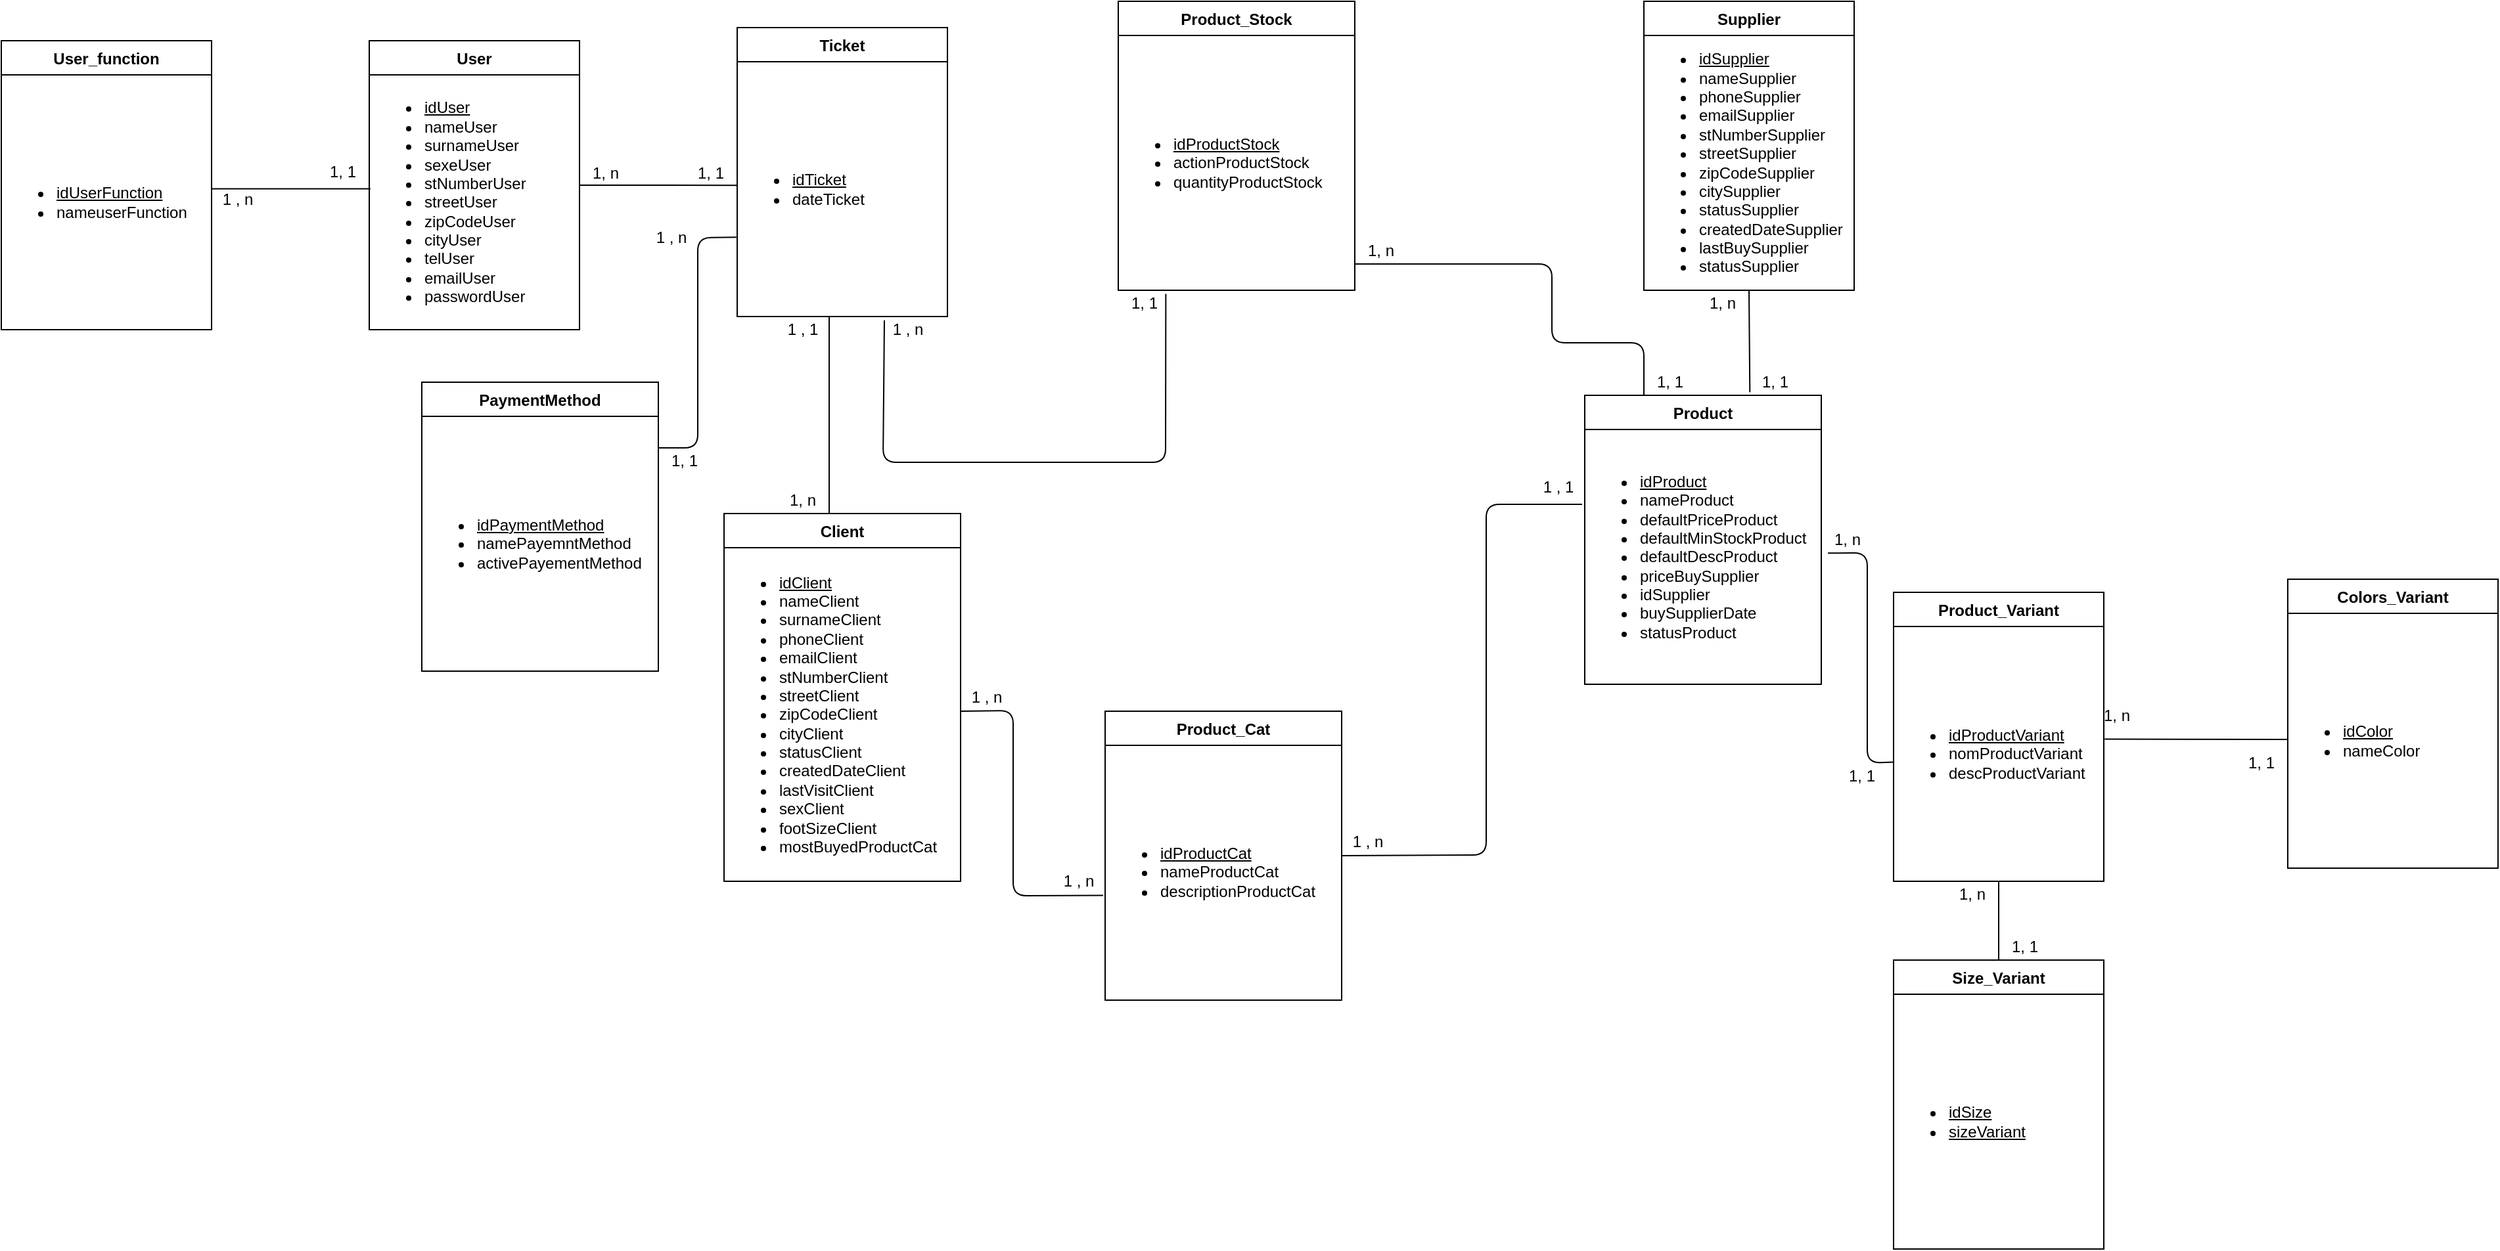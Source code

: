 <mxfile version="12.5.3" type="device"><diagram id="C5RBs43oDa-KdzZeNtuy" name="Page-1"><mxGraphModel dx="1808" dy="567" grid="1" gridSize="10" guides="1" tooltips="1" connect="1" arrows="1" fold="1" page="1" pageScale="1" pageWidth="827" pageHeight="1169" math="0" shadow="0"><root><mxCell id="WIyWlLk6GJQsqaUBKTNV-0"/><mxCell id="WIyWlLk6GJQsqaUBKTNV-1" parent="WIyWlLk6GJQsqaUBKTNV-0"/><mxCell id="1PVLxpqXdBgFgnPYRLvw-0" value="Client" style="swimlane;fontStyle=1;childLayout=stackLayout;horizontal=1;startSize=26;horizontalStack=0;resizeParent=1;resizeLast=0;collapsible=1;marginBottom=0;rounded=0;shadow=0;strokeWidth=1;" parent="WIyWlLk6GJQsqaUBKTNV-1" vertex="1"><mxGeometry x="-60" y="410" width="180" height="280" as="geometry"><mxRectangle x="20" y="80" width="160" height="26" as="alternateBounds"/></mxGeometry></mxCell><mxCell id="1PVLxpqXdBgFgnPYRLvw-1" value="&lt;ul&gt;&lt;li&gt;&lt;u&gt;idClient&lt;/u&gt;&lt;/li&gt;&lt;li&gt;nameClient&lt;/li&gt;&lt;li&gt;surnameClient&lt;/li&gt;&lt;li&gt;phoneClient&lt;/li&gt;&lt;li&gt;emailClient&lt;/li&gt;&lt;li&gt;stNumberClient&lt;/li&gt;&lt;li&gt;streetClient&lt;/li&gt;&lt;li&gt;zipCodeClient&lt;/li&gt;&lt;li&gt;cityClient&lt;/li&gt;&lt;li&gt;statusClient&lt;br&gt;&lt;/li&gt;&lt;li&gt;createdDateClient&lt;/li&gt;&lt;li&gt;lastVisitClient&lt;/li&gt;&lt;li&gt;sexClient&lt;/li&gt;&lt;li&gt;footSizeClient&lt;/li&gt;&lt;li&gt;mostBuyedProductCat&lt;/li&gt;&lt;/ul&gt;" style="text;html=1;strokeColor=none;fillColor=none;align=left;verticalAlign=middle;whiteSpace=wrap;rounded=0;" parent="1PVLxpqXdBgFgnPYRLvw-0" vertex="1"><mxGeometry y="26" width="180" height="254" as="geometry"/></mxCell><mxCell id="1PVLxpqXdBgFgnPYRLvw-2" value="Supplier" style="swimlane;fontStyle=1;childLayout=stackLayout;horizontal=1;startSize=26;horizontalStack=0;resizeParent=1;resizeLast=0;collapsible=1;marginBottom=0;rounded=0;shadow=0;strokeWidth=1;" parent="WIyWlLk6GJQsqaUBKTNV-1" vertex="1"><mxGeometry x="640" y="20" width="160" height="220" as="geometry"><mxRectangle x="20" y="80" width="160" height="26" as="alternateBounds"/></mxGeometry></mxCell><mxCell id="1PVLxpqXdBgFgnPYRLvw-3" value="&lt;ul&gt;&lt;li&gt;&lt;u&gt;idSupplier&lt;/u&gt;&lt;/li&gt;&lt;li&gt;nameSupplier&lt;/li&gt;&lt;li&gt;phoneSupplier&lt;/li&gt;&lt;li&gt;emailSupplier&lt;/li&gt;&lt;li&gt;stNumberSupplier&lt;/li&gt;&lt;li&gt;streetSupplier&lt;/li&gt;&lt;li&gt;zipCodeSupplier&lt;/li&gt;&lt;li&gt;citySupplier&lt;/li&gt;&lt;li&gt;statusSupplier&lt;/li&gt;&lt;li&gt;createdDateSupplier&lt;/li&gt;&lt;li&gt;lastBuySupplier&lt;/li&gt;&lt;li&gt;statusSupplier&lt;/li&gt;&lt;/ul&gt;" style="text;html=1;strokeColor=none;fillColor=none;align=left;verticalAlign=middle;whiteSpace=wrap;rounded=0;" parent="1PVLxpqXdBgFgnPYRLvw-2" vertex="1"><mxGeometry y="26" width="160" height="194" as="geometry"/></mxCell><mxCell id="1PVLxpqXdBgFgnPYRLvw-4" value="Product" style="swimlane;fontStyle=1;childLayout=stackLayout;horizontal=1;startSize=26;horizontalStack=0;resizeParent=1;resizeLast=0;collapsible=1;marginBottom=0;rounded=0;shadow=0;strokeWidth=1;" parent="WIyWlLk6GJQsqaUBKTNV-1" vertex="1"><mxGeometry x="595" y="320" width="180" height="220" as="geometry"><mxRectangle x="20" y="80" width="160" height="26" as="alternateBounds"/></mxGeometry></mxCell><mxCell id="1PVLxpqXdBgFgnPYRLvw-5" value="&lt;ul&gt;&lt;li&gt;&lt;u&gt;idProduct&lt;/u&gt;&lt;/li&gt;&lt;li&gt;nameProduct&lt;/li&gt;&lt;li&gt;&lt;span&gt;defaultPriceProduct&lt;/span&gt;&lt;br&gt;&lt;/li&gt;&lt;li&gt;defaultMinStockProduct&lt;/li&gt;&lt;li&gt;defaultDescProduct&lt;br&gt;&lt;/li&gt;&lt;li&gt;&lt;span&gt;priceBuySupplier&lt;/span&gt;&lt;br&gt;&lt;/li&gt;&lt;li&gt;idSupplier&lt;/li&gt;&lt;li&gt;buySupplierDate&lt;/li&gt;&lt;li&gt;statusProduct&lt;/li&gt;&lt;/ul&gt;" style="text;html=1;strokeColor=none;fillColor=none;align=left;verticalAlign=middle;whiteSpace=wrap;rounded=0;" parent="1PVLxpqXdBgFgnPYRLvw-4" vertex="1"><mxGeometry y="26" width="180" height="194" as="geometry"/></mxCell><mxCell id="1PVLxpqXdBgFgnPYRLvw-6" value="Product_Cat" style="swimlane;fontStyle=1;childLayout=stackLayout;horizontal=1;startSize=26;horizontalStack=0;resizeParent=1;resizeLast=0;collapsible=1;marginBottom=0;rounded=0;shadow=0;strokeWidth=1;" parent="WIyWlLk6GJQsqaUBKTNV-1" vertex="1"><mxGeometry x="230" y="560.48" width="180" height="220" as="geometry"><mxRectangle x="20" y="80" width="160" height="26" as="alternateBounds"/></mxGeometry></mxCell><mxCell id="1PVLxpqXdBgFgnPYRLvw-7" value="&lt;ul&gt;&lt;li&gt;&lt;u&gt;idProductCat&lt;/u&gt;&lt;/li&gt;&lt;li&gt;nameProductCat&lt;/li&gt;&lt;li&gt;descriptionProductCat&lt;/li&gt;&lt;/ul&gt;" style="text;html=1;strokeColor=none;fillColor=none;align=left;verticalAlign=middle;whiteSpace=wrap;rounded=0;" parent="1PVLxpqXdBgFgnPYRLvw-6" vertex="1"><mxGeometry y="26" width="180" height="194" as="geometry"/></mxCell><mxCell id="1PVLxpqXdBgFgnPYRLvw-8" value="Product_Variant" style="swimlane;fontStyle=1;childLayout=stackLayout;horizontal=1;startSize=26;horizontalStack=0;resizeParent=1;resizeLast=0;collapsible=1;marginBottom=0;rounded=0;shadow=0;strokeWidth=1;" parent="WIyWlLk6GJQsqaUBKTNV-1" vertex="1"><mxGeometry x="830" y="470" width="160" height="220" as="geometry"><mxRectangle x="20" y="80" width="160" height="26" as="alternateBounds"/></mxGeometry></mxCell><mxCell id="1PVLxpqXdBgFgnPYRLvw-9" value="&lt;ul&gt;&lt;li&gt;&lt;u&gt;idProductVariant&lt;/u&gt;&lt;/li&gt;&lt;li&gt;nomProductVariant&lt;/li&gt;&lt;li&gt;descP&lt;span&gt;roductVariant&lt;/span&gt;&lt;/li&gt;&lt;/ul&gt;" style="text;html=1;strokeColor=none;fillColor=none;align=left;verticalAlign=middle;whiteSpace=wrap;rounded=0;" parent="1PVLxpqXdBgFgnPYRLvw-8" vertex="1"><mxGeometry y="26" width="160" height="194" as="geometry"/></mxCell><mxCell id="1PVLxpqXdBgFgnPYRLvw-10" value="Product_Stock" style="swimlane;fontStyle=1;childLayout=stackLayout;horizontal=1;startSize=26;horizontalStack=0;resizeParent=1;resizeLast=0;collapsible=1;marginBottom=0;rounded=0;shadow=0;strokeWidth=1;" parent="WIyWlLk6GJQsqaUBKTNV-1" vertex="1"><mxGeometry x="240" y="20" width="180" height="220" as="geometry"><mxRectangle x="20" y="80" width="160" height="26" as="alternateBounds"/></mxGeometry></mxCell><mxCell id="1PVLxpqXdBgFgnPYRLvw-11" value="&lt;ul&gt;&lt;li&gt;&lt;u&gt;idProductStock&lt;/u&gt;&lt;/li&gt;&lt;li&gt;actionProductStock&lt;/li&gt;&lt;li&gt;quantityProductStock&lt;/li&gt;&lt;/ul&gt;" style="text;html=1;strokeColor=none;fillColor=none;align=left;verticalAlign=middle;whiteSpace=wrap;rounded=0;" parent="1PVLxpqXdBgFgnPYRLvw-10" vertex="1"><mxGeometry y="26" width="180" height="194" as="geometry"/></mxCell><mxCell id="1PVLxpqXdBgFgnPYRLvw-20" value="1, 1" style="text;html=1;strokeColor=none;fillColor=none;align=center;verticalAlign=middle;whiteSpace=wrap;rounded=0;" parent="WIyWlLk6GJQsqaUBKTNV-1" vertex="1"><mxGeometry x="720" y="300" width="40" height="20" as="geometry"/></mxCell><mxCell id="1PVLxpqXdBgFgnPYRLvw-21" value="1, n" style="text;html=1;strokeColor=none;fillColor=none;align=center;verticalAlign=middle;whiteSpace=wrap;rounded=0;" parent="WIyWlLk6GJQsqaUBKTNV-1" vertex="1"><mxGeometry x="680" y="240" width="40" height="20" as="geometry"/></mxCell><mxCell id="1PVLxpqXdBgFgnPYRLvw-22" value="" style="endArrow=none;html=1;exitX=0;exitY=0.532;exitDx=0;exitDy=0;exitPerimeter=0;entryX=1.028;entryY=0.485;entryDx=0;entryDy=0;entryPerimeter=0;" parent="WIyWlLk6GJQsqaUBKTNV-1" source="1PVLxpqXdBgFgnPYRLvw-9" target="1PVLxpqXdBgFgnPYRLvw-5" edge="1"><mxGeometry width="50" height="50" relative="1" as="geometry"><mxPoint x="520" y="440" as="sourcePoint"/><mxPoint x="594" y="560" as="targetPoint"/><Array as="points"><mxPoint x="810" y="600"/><mxPoint x="810" y="440"/></Array></mxGeometry></mxCell><mxCell id="1PVLxpqXdBgFgnPYRLvw-23" value="1, n" style="text;html=1;strokeColor=none;fillColor=none;align=center;verticalAlign=middle;whiteSpace=wrap;rounded=0;" parent="WIyWlLk6GJQsqaUBKTNV-1" vertex="1"><mxGeometry x="775" y="420" width="40" height="20" as="geometry"/></mxCell><mxCell id="1PVLxpqXdBgFgnPYRLvw-24" value="1, 1" style="text;html=1;strokeColor=none;fillColor=none;align=center;verticalAlign=middle;whiteSpace=wrap;rounded=0;" parent="WIyWlLk6GJQsqaUBKTNV-1" vertex="1"><mxGeometry x="786.48" y="600" width="40" height="20" as="geometry"/></mxCell><mxCell id="1PVLxpqXdBgFgnPYRLvw-25" value="" style="endArrow=none;html=1;exitX=0.999;exitY=0.433;exitDx=0;exitDy=0;exitPerimeter=0;" parent="WIyWlLk6GJQsqaUBKTNV-1" source="1PVLxpqXdBgFgnPYRLvw-7" edge="1"><mxGeometry width="50" height="50" relative="1" as="geometry"><mxPoint x="485" y="420" as="sourcePoint"/><mxPoint x="593" y="403" as="targetPoint"/><Array as="points"><mxPoint x="520" y="670"/><mxPoint x="520" y="530"/><mxPoint x="520" y="403"/></Array></mxGeometry></mxCell><mxCell id="1PVLxpqXdBgFgnPYRLvw-26" value="" style="endArrow=none;html=1;entryX=0.5;entryY=1;entryDx=0;entryDy=0;exitX=0.698;exitY=-0.011;exitDx=0;exitDy=0;exitPerimeter=0;" parent="WIyWlLk6GJQsqaUBKTNV-1" source="1PVLxpqXdBgFgnPYRLvw-4" target="1PVLxpqXdBgFgnPYRLvw-3" edge="1"><mxGeometry width="50" height="50" relative="1" as="geometry"><mxPoint x="725" y="320" as="sourcePoint"/><mxPoint x="775" y="270" as="targetPoint"/></mxGeometry></mxCell><mxCell id="1PVLxpqXdBgFgnPYRLvw-29" value="1 , n" style="text;html=1;strokeColor=none;fillColor=none;align=center;verticalAlign=middle;whiteSpace=wrap;rounded=0;" parent="WIyWlLk6GJQsqaUBKTNV-1" vertex="1"><mxGeometry x="410" y="650" width="40" height="20" as="geometry"/></mxCell><mxCell id="1PVLxpqXdBgFgnPYRLvw-30" value="1 , 1" style="text;html=1;strokeColor=none;fillColor=none;align=center;verticalAlign=middle;whiteSpace=wrap;rounded=0;" parent="WIyWlLk6GJQsqaUBKTNV-1" vertex="1"><mxGeometry x="555" y="380" width="40" height="20" as="geometry"/></mxCell><mxCell id="1PVLxpqXdBgFgnPYRLvw-35" value="Colors_Variant" style="swimlane;fontStyle=1;childLayout=stackLayout;horizontal=1;startSize=26;horizontalStack=0;resizeParent=1;resizeLast=0;collapsible=1;marginBottom=0;rounded=0;shadow=0;strokeWidth=1;" parent="WIyWlLk6GJQsqaUBKTNV-1" vertex="1"><mxGeometry x="1130" y="460" width="160" height="220" as="geometry"><mxRectangle x="20" y="80" width="160" height="26" as="alternateBounds"/></mxGeometry></mxCell><mxCell id="1PVLxpqXdBgFgnPYRLvw-36" value="&lt;ul&gt;&lt;li&gt;&lt;u&gt;idColor&lt;/u&gt;&lt;/li&gt;&lt;li&gt;nameColor&lt;/li&gt;&lt;/ul&gt;" style="text;html=1;strokeColor=none;fillColor=none;align=left;verticalAlign=middle;whiteSpace=wrap;rounded=0;" parent="1PVLxpqXdBgFgnPYRLvw-35" vertex="1"><mxGeometry y="26" width="160" height="194" as="geometry"/></mxCell><mxCell id="1PVLxpqXdBgFgnPYRLvw-37" value="" style="endArrow=none;html=1;entryX=1.004;entryY=0.442;entryDx=0;entryDy=0;entryPerimeter=0;" parent="WIyWlLk6GJQsqaUBKTNV-1" target="1PVLxpqXdBgFgnPYRLvw-9" edge="1"><mxGeometry width="50" height="50" relative="1" as="geometry"><mxPoint x="1130" y="582" as="sourcePoint"/><mxPoint x="360" y="663" as="targetPoint"/></mxGeometry></mxCell><mxCell id="1PVLxpqXdBgFgnPYRLvw-38" value="1, 1" style="text;html=1;strokeColor=none;fillColor=none;align=center;verticalAlign=middle;whiteSpace=wrap;rounded=0;" parent="WIyWlLk6GJQsqaUBKTNV-1" vertex="1"><mxGeometry x="1090" y="590" width="40" height="20" as="geometry"/></mxCell><mxCell id="1PVLxpqXdBgFgnPYRLvw-39" value="1, n" style="text;html=1;strokeColor=none;fillColor=none;align=center;verticalAlign=middle;whiteSpace=wrap;rounded=0;" parent="WIyWlLk6GJQsqaUBKTNV-1" vertex="1"><mxGeometry x="980" y="554" width="40" height="20" as="geometry"/></mxCell><mxCell id="1PVLxpqXdBgFgnPYRLvw-40" value="Size_Variant" style="swimlane;fontStyle=1;childLayout=stackLayout;horizontal=1;startSize=26;horizontalStack=0;resizeParent=1;resizeLast=0;collapsible=1;marginBottom=0;rounded=0;shadow=0;strokeWidth=1;" parent="WIyWlLk6GJQsqaUBKTNV-1" vertex="1"><mxGeometry x="830" y="750" width="160" height="220" as="geometry"><mxRectangle x="20" y="80" width="160" height="26" as="alternateBounds"/></mxGeometry></mxCell><mxCell id="1PVLxpqXdBgFgnPYRLvw-41" value="&lt;ul&gt;&lt;li&gt;&lt;u&gt;idSize&lt;/u&gt;&lt;/li&gt;&lt;li&gt;&lt;u&gt;sizeVariant&lt;/u&gt;&lt;/li&gt;&lt;/ul&gt;" style="text;html=1;strokeColor=none;fillColor=none;align=left;verticalAlign=middle;whiteSpace=wrap;rounded=0;" parent="1PVLxpqXdBgFgnPYRLvw-40" vertex="1"><mxGeometry y="26" width="160" height="194" as="geometry"/></mxCell><mxCell id="1PVLxpqXdBgFgnPYRLvw-42" value="" style="endArrow=none;html=1;exitX=0.5;exitY=0;exitDx=0;exitDy=0;entryX=0.5;entryY=1;entryDx=0;entryDy=0;" parent="WIyWlLk6GJQsqaUBKTNV-1" source="1PVLxpqXdBgFgnPYRLvw-40" target="1PVLxpqXdBgFgnPYRLvw-9" edge="1"><mxGeometry width="50" height="50" relative="1" as="geometry"><mxPoint x="400" y="810" as="sourcePoint"/><mxPoint x="450" y="760" as="targetPoint"/></mxGeometry></mxCell><mxCell id="1PVLxpqXdBgFgnPYRLvw-43" value="1, 1" style="text;html=1;strokeColor=none;fillColor=none;align=center;verticalAlign=middle;whiteSpace=wrap;rounded=0;" parent="WIyWlLk6GJQsqaUBKTNV-1" vertex="1"><mxGeometry x="910" y="730" width="40" height="20" as="geometry"/></mxCell><mxCell id="1PVLxpqXdBgFgnPYRLvw-44" value="1, n" style="text;html=1;strokeColor=none;fillColor=none;align=center;verticalAlign=middle;whiteSpace=wrap;rounded=0;" parent="WIyWlLk6GJQsqaUBKTNV-1" vertex="1"><mxGeometry x="870" y="690" width="40" height="20" as="geometry"/></mxCell><mxCell id="1PVLxpqXdBgFgnPYRLvw-50" value="User" style="swimlane;fontStyle=1;childLayout=stackLayout;horizontal=1;startSize=26;horizontalStack=0;resizeParent=1;resizeLast=0;collapsible=1;marginBottom=0;rounded=0;shadow=0;strokeWidth=1;" parent="WIyWlLk6GJQsqaUBKTNV-1" vertex="1"><mxGeometry x="-330" y="50" width="160" height="220" as="geometry"><mxRectangle x="20" y="80" width="160" height="26" as="alternateBounds"/></mxGeometry></mxCell><mxCell id="1PVLxpqXdBgFgnPYRLvw-51" value="&lt;ul&gt;&lt;li&gt;&lt;u&gt;idUser&lt;/u&gt;&lt;/li&gt;&lt;li&gt;nameUser&lt;/li&gt;&lt;li&gt;surnameUser&lt;/li&gt;&lt;li&gt;sexeUser&lt;/li&gt;&lt;li&gt;stNumberUser&lt;/li&gt;&lt;li&gt;streetUser&lt;/li&gt;&lt;li&gt;zipCodeUser&lt;/li&gt;&lt;li&gt;cityUser&lt;/li&gt;&lt;li&gt;telUser&lt;/li&gt;&lt;li&gt;emailUser&lt;/li&gt;&lt;li&gt;passwordUser&lt;/li&gt;&lt;/ul&gt;" style="text;html=1;strokeColor=none;fillColor=none;align=left;verticalAlign=middle;whiteSpace=wrap;rounded=0;" parent="1PVLxpqXdBgFgnPYRLvw-50" vertex="1"><mxGeometry y="26" width="160" height="194" as="geometry"/></mxCell><mxCell id="1PVLxpqXdBgFgnPYRLvw-52" value="Ticket" style="swimlane;fontStyle=1;childLayout=stackLayout;horizontal=1;startSize=26;horizontalStack=0;resizeParent=1;resizeLast=0;collapsible=1;marginBottom=0;rounded=0;shadow=0;strokeWidth=1;" parent="WIyWlLk6GJQsqaUBKTNV-1" vertex="1"><mxGeometry x="-50" y="40" width="160" height="220" as="geometry"><mxRectangle x="20" y="80" width="160" height="26" as="alternateBounds"/></mxGeometry></mxCell><mxCell id="1PVLxpqXdBgFgnPYRLvw-53" value="&lt;ul&gt;&lt;li&gt;&lt;u&gt;idTicket&lt;/u&gt;&lt;/li&gt;&lt;li&gt;dateTicket&lt;/li&gt;&lt;/ul&gt;" style="text;html=1;strokeColor=none;fillColor=none;align=left;verticalAlign=middle;whiteSpace=wrap;rounded=0;" parent="1PVLxpqXdBgFgnPYRLvw-52" vertex="1"><mxGeometry y="26" width="160" height="194" as="geometry"/></mxCell><mxCell id="1PVLxpqXdBgFgnPYRLvw-59" value="" style="endArrow=none;html=1;entryX=0.25;entryY=0;entryDx=0;entryDy=0;" parent="WIyWlLk6GJQsqaUBKTNV-1" target="1PVLxpqXdBgFgnPYRLvw-4" edge="1"><mxGeometry width="50" height="50" relative="1" as="geometry"><mxPoint x="420" y="220" as="sourcePoint"/><mxPoint x="630" y="300" as="targetPoint"/><Array as="points"><mxPoint x="570" y="220"/><mxPoint x="570" y="280"/><mxPoint x="640" y="280"/></Array></mxGeometry></mxCell><mxCell id="1PVLxpqXdBgFgnPYRLvw-60" value="1, n" style="text;html=1;strokeColor=none;fillColor=none;align=center;verticalAlign=middle;whiteSpace=wrap;rounded=0;" parent="WIyWlLk6GJQsqaUBKTNV-1" vertex="1"><mxGeometry x="420" y="200" width="40" height="20" as="geometry"/></mxCell><mxCell id="1PVLxpqXdBgFgnPYRLvw-61" value="1, 1" style="text;html=1;strokeColor=none;fillColor=none;align=center;verticalAlign=middle;whiteSpace=wrap;rounded=0;" parent="WIyWlLk6GJQsqaUBKTNV-1" vertex="1"><mxGeometry x="640" y="300" width="40" height="20" as="geometry"/></mxCell><mxCell id="1PVLxpqXdBgFgnPYRLvw-62" value="" style="endArrow=none;html=1;entryX=0;entryY=0;entryDx=0;entryDy=0;" parent="WIyWlLk6GJQsqaUBKTNV-1" edge="1"><mxGeometry width="50" height="50" relative="1" as="geometry"><mxPoint x="20" y="410" as="sourcePoint"/><mxPoint x="20.0" y="260" as="targetPoint"/></mxGeometry></mxCell><mxCell id="1PVLxpqXdBgFgnPYRLvw-63" value="1, n" style="text;html=1;strokeColor=none;fillColor=none;align=center;verticalAlign=middle;whiteSpace=wrap;rounded=0;" parent="WIyWlLk6GJQsqaUBKTNV-1" vertex="1"><mxGeometry x="-20" y="390" width="40" height="20" as="geometry"/></mxCell><mxCell id="1PVLxpqXdBgFgnPYRLvw-65" value="" style="endArrow=none;html=1;entryX=0;entryY=0.485;entryDx=0;entryDy=0;entryPerimeter=0;" parent="WIyWlLk6GJQsqaUBKTNV-1" target="1PVLxpqXdBgFgnPYRLvw-53" edge="1"><mxGeometry width="50" height="50" relative="1" as="geometry"><mxPoint x="-170" y="160" as="sourcePoint"/><mxPoint x="-120" y="110" as="targetPoint"/></mxGeometry></mxCell><mxCell id="1PVLxpqXdBgFgnPYRLvw-67" value="1, 1" style="text;html=1;strokeColor=none;fillColor=none;align=center;verticalAlign=middle;whiteSpace=wrap;rounded=0;" parent="WIyWlLk6GJQsqaUBKTNV-1" vertex="1"><mxGeometry x="-90" y="140.69" width="40" height="20" as="geometry"/></mxCell><mxCell id="1PVLxpqXdBgFgnPYRLvw-68" value="1, n" style="text;html=1;strokeColor=none;fillColor=none;align=center;verticalAlign=middle;whiteSpace=wrap;rounded=0;" parent="WIyWlLk6GJQsqaUBKTNV-1" vertex="1"><mxGeometry x="-170" y="140.69" width="40" height="20" as="geometry"/></mxCell><mxCell id="1PVLxpqXdBgFgnPYRLvw-71" value="" style="endArrow=none;html=1;entryX=-0.008;entryY=0.589;entryDx=0;entryDy=0;entryPerimeter=0;exitX=1.003;exitY=0.49;exitDx=0;exitDy=0;exitPerimeter=0;" parent="WIyWlLk6GJQsqaUBKTNV-1" source="1PVLxpqXdBgFgnPYRLvw-1" target="1PVLxpqXdBgFgnPYRLvw-7" edge="1"><mxGeometry width="50" height="50" relative="1" as="geometry"><mxPoint x="120" y="580" as="sourcePoint"/><mxPoint x="170" y="530" as="targetPoint"/><Array as="points"><mxPoint x="160" y="560"/><mxPoint x="160" y="701"/></Array></mxGeometry></mxCell><mxCell id="1PVLxpqXdBgFgnPYRLvw-74" value="1 , n" style="text;html=1;strokeColor=none;fillColor=none;align=center;verticalAlign=middle;whiteSpace=wrap;rounded=0;" parent="WIyWlLk6GJQsqaUBKTNV-1" vertex="1"><mxGeometry x="60" y="260" width="40" height="20" as="geometry"/></mxCell><mxCell id="1PVLxpqXdBgFgnPYRLvw-78" value="1 , 1" style="text;html=1;strokeColor=none;fillColor=none;align=center;verticalAlign=middle;whiteSpace=wrap;rounded=0;" parent="WIyWlLk6GJQsqaUBKTNV-1" vertex="1"><mxGeometry x="-20" y="260" width="40" height="20" as="geometry"/></mxCell><mxCell id="1PVLxpqXdBgFgnPYRLvw-79" value="1 , n" style="text;html=1;strokeColor=none;fillColor=none;align=center;verticalAlign=middle;whiteSpace=wrap;rounded=0;" parent="WIyWlLk6GJQsqaUBKTNV-1" vertex="1"><mxGeometry x="120" y="540.0" width="40" height="20" as="geometry"/></mxCell><mxCell id="1PVLxpqXdBgFgnPYRLvw-80" value="1 , n" style="text;html=1;strokeColor=none;fillColor=none;align=center;verticalAlign=middle;whiteSpace=wrap;rounded=0;" parent="WIyWlLk6GJQsqaUBKTNV-1" vertex="1"><mxGeometry x="190" y="680" width="40" height="20" as="geometry"/></mxCell><mxCell id="1PVLxpqXdBgFgnPYRLvw-83" value="" style="endArrow=none;html=1;exitX=0.7;exitY=1.015;exitDx=0;exitDy=0;exitPerimeter=0;entryX=0.201;entryY=1.014;entryDx=0;entryDy=0;entryPerimeter=0;" parent="WIyWlLk6GJQsqaUBKTNV-1" source="1PVLxpqXdBgFgnPYRLvw-53" target="1PVLxpqXdBgFgnPYRLvw-11" edge="1"><mxGeometry width="50" height="50" relative="1" as="geometry"><mxPoint x="60" y="331" as="sourcePoint"/><mxPoint x="270" y="371" as="targetPoint"/><Array as="points"><mxPoint x="61" y="371"/><mxPoint x="276" y="371"/></Array></mxGeometry></mxCell><mxCell id="1PVLxpqXdBgFgnPYRLvw-84" value="1, 1" style="text;html=1;strokeColor=none;fillColor=none;align=center;verticalAlign=middle;whiteSpace=wrap;rounded=0;" parent="WIyWlLk6GJQsqaUBKTNV-1" vertex="1"><mxGeometry x="240" y="240" width="40" height="20" as="geometry"/></mxCell><mxCell id="1PVLxpqXdBgFgnPYRLvw-94" value="User_function" style="swimlane;fontStyle=1;childLayout=stackLayout;horizontal=1;startSize=26;horizontalStack=0;resizeParent=1;resizeLast=0;collapsible=1;marginBottom=0;rounded=0;shadow=0;strokeWidth=1;" parent="WIyWlLk6GJQsqaUBKTNV-1" vertex="1"><mxGeometry x="-610" y="50" width="160" height="220" as="geometry"><mxRectangle x="20" y="80" width="160" height="26" as="alternateBounds"/></mxGeometry></mxCell><mxCell id="1PVLxpqXdBgFgnPYRLvw-95" value="&lt;ul&gt;&lt;li&gt;&lt;u&gt;idUserFunction&lt;/u&gt;&lt;/li&gt;&lt;li&gt;nameuserFunction&lt;/li&gt;&lt;/ul&gt;" style="text;html=1;strokeColor=none;fillColor=none;align=left;verticalAlign=middle;whiteSpace=wrap;rounded=0;" parent="1PVLxpqXdBgFgnPYRLvw-94" vertex="1"><mxGeometry y="26" width="160" height="194" as="geometry"/></mxCell><mxCell id="1PVLxpqXdBgFgnPYRLvw-97" value="" style="endArrow=none;html=1;entryX=0.006;entryY=0.447;entryDx=0;entryDy=0;entryPerimeter=0;" parent="WIyWlLk6GJQsqaUBKTNV-1" target="1PVLxpqXdBgFgnPYRLvw-51" edge="1"><mxGeometry width="50" height="50" relative="1" as="geometry"><mxPoint x="-450" y="162.69" as="sourcePoint"/><mxPoint x="-400" y="112.69" as="targetPoint"/></mxGeometry></mxCell><mxCell id="1PVLxpqXdBgFgnPYRLvw-98" value="1 , n" style="text;html=1;strokeColor=none;fillColor=none;align=center;verticalAlign=middle;whiteSpace=wrap;rounded=0;" parent="WIyWlLk6GJQsqaUBKTNV-1" vertex="1"><mxGeometry x="-450" y="160.69" width="40" height="20" as="geometry"/></mxCell><mxCell id="1PVLxpqXdBgFgnPYRLvw-99" value="1, 1" style="text;html=1;strokeColor=none;fillColor=none;align=center;verticalAlign=middle;whiteSpace=wrap;rounded=0;" parent="WIyWlLk6GJQsqaUBKTNV-1" vertex="1"><mxGeometry x="-370" y="140.0" width="40" height="20" as="geometry"/></mxCell><mxCell id="nvvk2VSIhI_bZ3oLzx_h-4" value="PaymentMethod" style="swimlane;fontStyle=1;childLayout=stackLayout;horizontal=1;startSize=26;horizontalStack=0;resizeParent=1;resizeLast=0;collapsible=1;marginBottom=0;rounded=0;shadow=0;strokeWidth=1;" parent="WIyWlLk6GJQsqaUBKTNV-1" vertex="1"><mxGeometry x="-290" y="310" width="180" height="220" as="geometry"><mxRectangle x="20" y="80" width="160" height="26" as="alternateBounds"/></mxGeometry></mxCell><mxCell id="nvvk2VSIhI_bZ3oLzx_h-5" value="&lt;ul&gt;&lt;li&gt;&lt;u&gt;idPaymentMethod&lt;/u&gt;&lt;/li&gt;&lt;li&gt;namePayemntMethod&lt;/li&gt;&lt;li&gt;activePayementMethod&lt;/li&gt;&lt;/ul&gt;" style="text;html=1;strokeColor=none;fillColor=none;align=left;verticalAlign=middle;whiteSpace=wrap;rounded=0;" parent="nvvk2VSIhI_bZ3oLzx_h-4" vertex="1"><mxGeometry y="26" width="180" height="194" as="geometry"/></mxCell><mxCell id="nvvk2VSIhI_bZ3oLzx_h-6" value="" style="endArrow=none;html=1;entryX=-0.004;entryY=0.689;entryDx=0;entryDy=0;entryPerimeter=0;" parent="WIyWlLk6GJQsqaUBKTNV-1" target="1PVLxpqXdBgFgnPYRLvw-53" edge="1"><mxGeometry width="50" height="50" relative="1" as="geometry"><mxPoint x="-110" y="360" as="sourcePoint"/><mxPoint x="-60" y="230" as="targetPoint"/><Array as="points"><mxPoint x="-80" y="360"/><mxPoint x="-80" y="200"/></Array></mxGeometry></mxCell><mxCell id="nvvk2VSIhI_bZ3oLzx_h-7" value="1 , n" style="text;html=1;strokeColor=none;fillColor=none;align=center;verticalAlign=middle;whiteSpace=wrap;rounded=0;" parent="WIyWlLk6GJQsqaUBKTNV-1" vertex="1"><mxGeometry x="-120" y="190.0" width="40" height="20" as="geometry"/></mxCell><mxCell id="nvvk2VSIhI_bZ3oLzx_h-8" value="1, 1" style="text;html=1;strokeColor=none;fillColor=none;align=center;verticalAlign=middle;whiteSpace=wrap;rounded=0;" parent="WIyWlLk6GJQsqaUBKTNV-1" vertex="1"><mxGeometry x="-110" y="360.0" width="40" height="20" as="geometry"/></mxCell></root></mxGraphModel></diagram></mxfile>